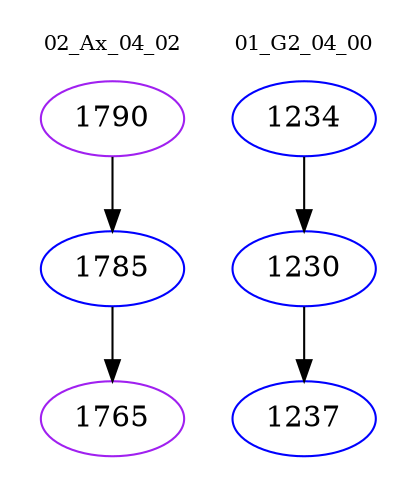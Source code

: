 digraph{
subgraph cluster_0 {
color = white
label = "02_Ax_04_02";
fontsize=10;
T0_1790 [label="1790", color="purple"]
T0_1790 -> T0_1785 [color="black"]
T0_1785 [label="1785", color="blue"]
T0_1785 -> T0_1765 [color="black"]
T0_1765 [label="1765", color="purple"]
}
subgraph cluster_1 {
color = white
label = "01_G2_04_00";
fontsize=10;
T1_1234 [label="1234", color="blue"]
T1_1234 -> T1_1230 [color="black"]
T1_1230 [label="1230", color="blue"]
T1_1230 -> T1_1237 [color="black"]
T1_1237 [label="1237", color="blue"]
}
}
